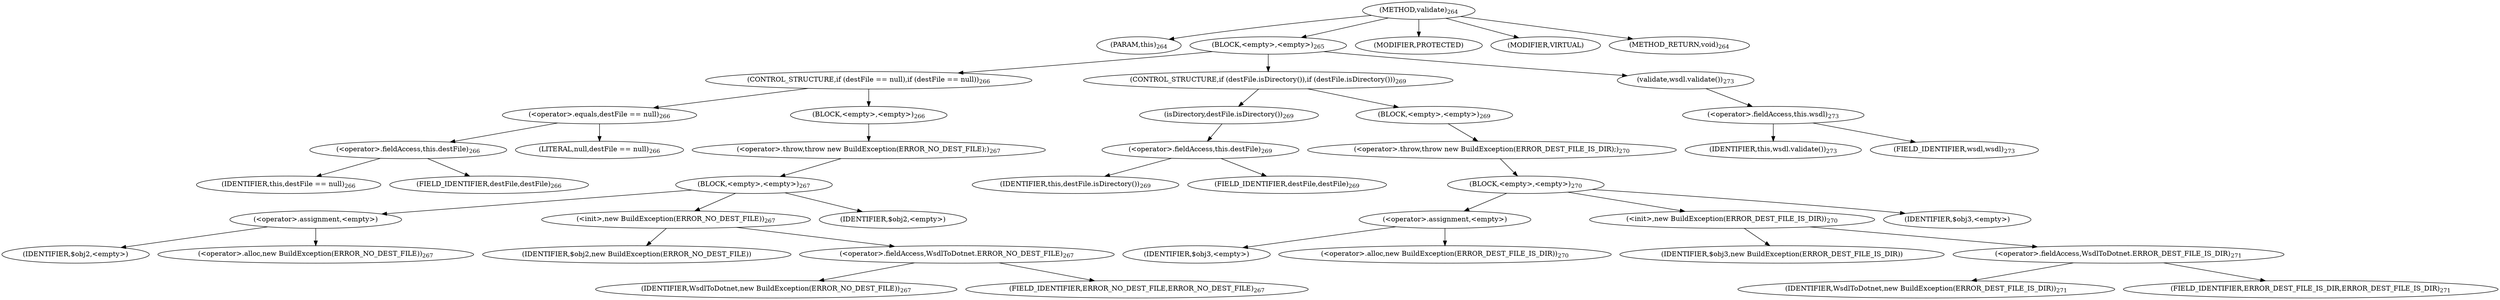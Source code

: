 digraph "validate" {  
"266" [label = <(METHOD,validate)<SUB>264</SUB>> ]
"267" [label = <(PARAM,this)<SUB>264</SUB>> ]
"268" [label = <(BLOCK,&lt;empty&gt;,&lt;empty&gt;)<SUB>265</SUB>> ]
"269" [label = <(CONTROL_STRUCTURE,if (destFile == null),if (destFile == null))<SUB>266</SUB>> ]
"270" [label = <(&lt;operator&gt;.equals,destFile == null)<SUB>266</SUB>> ]
"271" [label = <(&lt;operator&gt;.fieldAccess,this.destFile)<SUB>266</SUB>> ]
"272" [label = <(IDENTIFIER,this,destFile == null)<SUB>266</SUB>> ]
"273" [label = <(FIELD_IDENTIFIER,destFile,destFile)<SUB>266</SUB>> ]
"274" [label = <(LITERAL,null,destFile == null)<SUB>266</SUB>> ]
"275" [label = <(BLOCK,&lt;empty&gt;,&lt;empty&gt;)<SUB>266</SUB>> ]
"276" [label = <(&lt;operator&gt;.throw,throw new BuildException(ERROR_NO_DEST_FILE);)<SUB>267</SUB>> ]
"277" [label = <(BLOCK,&lt;empty&gt;,&lt;empty&gt;)<SUB>267</SUB>> ]
"278" [label = <(&lt;operator&gt;.assignment,&lt;empty&gt;)> ]
"279" [label = <(IDENTIFIER,$obj2,&lt;empty&gt;)> ]
"280" [label = <(&lt;operator&gt;.alloc,new BuildException(ERROR_NO_DEST_FILE))<SUB>267</SUB>> ]
"281" [label = <(&lt;init&gt;,new BuildException(ERROR_NO_DEST_FILE))<SUB>267</SUB>> ]
"282" [label = <(IDENTIFIER,$obj2,new BuildException(ERROR_NO_DEST_FILE))> ]
"283" [label = <(&lt;operator&gt;.fieldAccess,WsdlToDotnet.ERROR_NO_DEST_FILE)<SUB>267</SUB>> ]
"284" [label = <(IDENTIFIER,WsdlToDotnet,new BuildException(ERROR_NO_DEST_FILE))<SUB>267</SUB>> ]
"285" [label = <(FIELD_IDENTIFIER,ERROR_NO_DEST_FILE,ERROR_NO_DEST_FILE)<SUB>267</SUB>> ]
"286" [label = <(IDENTIFIER,$obj2,&lt;empty&gt;)> ]
"287" [label = <(CONTROL_STRUCTURE,if (destFile.isDirectory()),if (destFile.isDirectory()))<SUB>269</SUB>> ]
"288" [label = <(isDirectory,destFile.isDirectory())<SUB>269</SUB>> ]
"289" [label = <(&lt;operator&gt;.fieldAccess,this.destFile)<SUB>269</SUB>> ]
"290" [label = <(IDENTIFIER,this,destFile.isDirectory())<SUB>269</SUB>> ]
"291" [label = <(FIELD_IDENTIFIER,destFile,destFile)<SUB>269</SUB>> ]
"292" [label = <(BLOCK,&lt;empty&gt;,&lt;empty&gt;)<SUB>269</SUB>> ]
"293" [label = <(&lt;operator&gt;.throw,throw new BuildException(ERROR_DEST_FILE_IS_DIR);)<SUB>270</SUB>> ]
"294" [label = <(BLOCK,&lt;empty&gt;,&lt;empty&gt;)<SUB>270</SUB>> ]
"295" [label = <(&lt;operator&gt;.assignment,&lt;empty&gt;)> ]
"296" [label = <(IDENTIFIER,$obj3,&lt;empty&gt;)> ]
"297" [label = <(&lt;operator&gt;.alloc,new BuildException(ERROR_DEST_FILE_IS_DIR))<SUB>270</SUB>> ]
"298" [label = <(&lt;init&gt;,new BuildException(ERROR_DEST_FILE_IS_DIR))<SUB>270</SUB>> ]
"299" [label = <(IDENTIFIER,$obj3,new BuildException(ERROR_DEST_FILE_IS_DIR))> ]
"300" [label = <(&lt;operator&gt;.fieldAccess,WsdlToDotnet.ERROR_DEST_FILE_IS_DIR)<SUB>271</SUB>> ]
"301" [label = <(IDENTIFIER,WsdlToDotnet,new BuildException(ERROR_DEST_FILE_IS_DIR))<SUB>271</SUB>> ]
"302" [label = <(FIELD_IDENTIFIER,ERROR_DEST_FILE_IS_DIR,ERROR_DEST_FILE_IS_DIR)<SUB>271</SUB>> ]
"303" [label = <(IDENTIFIER,$obj3,&lt;empty&gt;)> ]
"304" [label = <(validate,wsdl.validate())<SUB>273</SUB>> ]
"305" [label = <(&lt;operator&gt;.fieldAccess,this.wsdl)<SUB>273</SUB>> ]
"306" [label = <(IDENTIFIER,this,wsdl.validate())<SUB>273</SUB>> ]
"307" [label = <(FIELD_IDENTIFIER,wsdl,wsdl)<SUB>273</SUB>> ]
"308" [label = <(MODIFIER,PROTECTED)> ]
"309" [label = <(MODIFIER,VIRTUAL)> ]
"310" [label = <(METHOD_RETURN,void)<SUB>264</SUB>> ]
  "266" -> "267" 
  "266" -> "268" 
  "266" -> "308" 
  "266" -> "309" 
  "266" -> "310" 
  "268" -> "269" 
  "268" -> "287" 
  "268" -> "304" 
  "269" -> "270" 
  "269" -> "275" 
  "270" -> "271" 
  "270" -> "274" 
  "271" -> "272" 
  "271" -> "273" 
  "275" -> "276" 
  "276" -> "277" 
  "277" -> "278" 
  "277" -> "281" 
  "277" -> "286" 
  "278" -> "279" 
  "278" -> "280" 
  "281" -> "282" 
  "281" -> "283" 
  "283" -> "284" 
  "283" -> "285" 
  "287" -> "288" 
  "287" -> "292" 
  "288" -> "289" 
  "289" -> "290" 
  "289" -> "291" 
  "292" -> "293" 
  "293" -> "294" 
  "294" -> "295" 
  "294" -> "298" 
  "294" -> "303" 
  "295" -> "296" 
  "295" -> "297" 
  "298" -> "299" 
  "298" -> "300" 
  "300" -> "301" 
  "300" -> "302" 
  "304" -> "305" 
  "305" -> "306" 
  "305" -> "307" 
}
